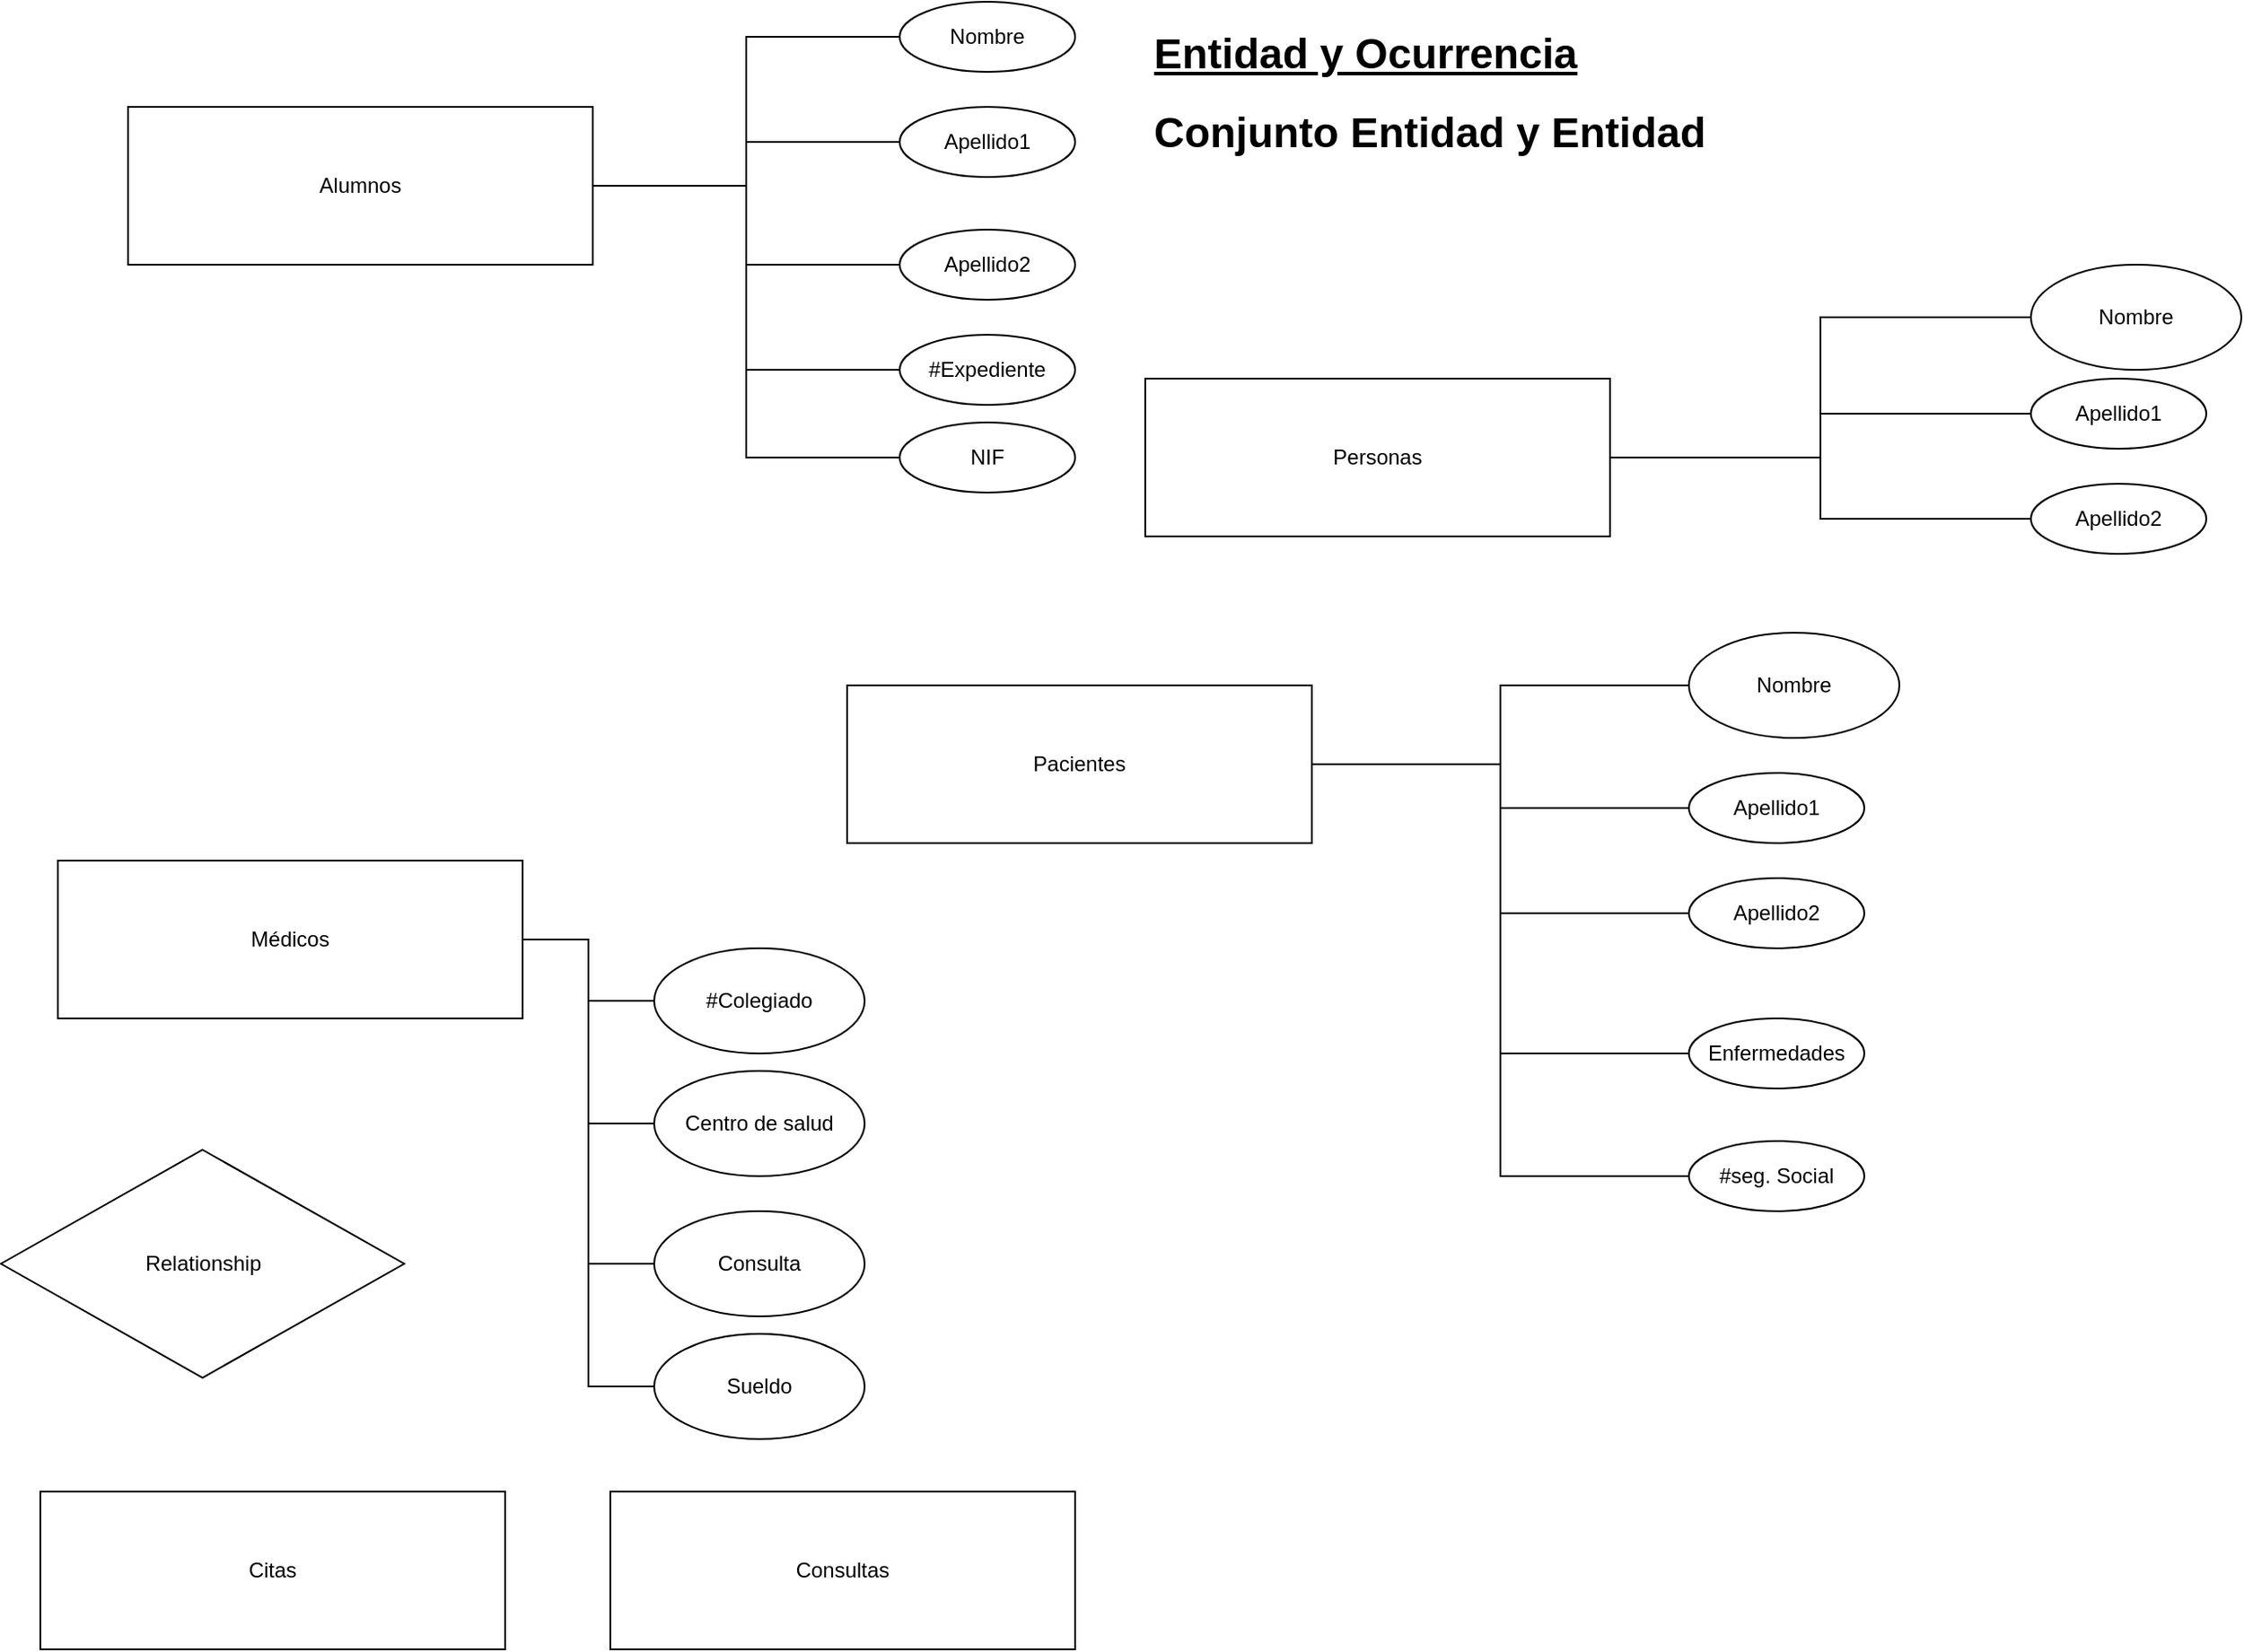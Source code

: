<mxfile version="15.4.3" type="github">
  <diagram id="R2lEEEUBdFMjLlhIrx00" name="Page-1">
    <mxGraphModel dx="2104" dy="791" grid="1" gridSize="10" guides="1" tooltips="1" connect="1" arrows="1" fold="1" page="1" pageScale="1" pageWidth="850" pageHeight="1100" math="0" shadow="0" extFonts="Permanent Marker^https://fonts.googleapis.com/css?family=Permanent+Marker">
      <root>
        <mxCell id="0" />
        <mxCell id="1" parent="0" />
        <mxCell id="BJwRltKRfU0N0JA3AE58-8" style="edgeStyle=orthogonalEdgeStyle;rounded=0;orthogonalLoop=1;jettySize=auto;html=1;entryX=0;entryY=0.5;entryDx=0;entryDy=0;endArrow=none;endFill=0;" edge="1" parent="1" source="BJwRltKRfU0N0JA3AE58-1" target="BJwRltKRfU0N0JA3AE58-6">
          <mxGeometry relative="1" as="geometry" />
        </mxCell>
        <mxCell id="BJwRltKRfU0N0JA3AE58-9" style="edgeStyle=orthogonalEdgeStyle;rounded=0;orthogonalLoop=1;jettySize=auto;html=1;entryX=0;entryY=0.5;entryDx=0;entryDy=0;endArrow=none;endFill=0;" edge="1" parent="1" source="BJwRltKRfU0N0JA3AE58-1" target="BJwRltKRfU0N0JA3AE58-7">
          <mxGeometry relative="1" as="geometry" />
        </mxCell>
        <mxCell id="BJwRltKRfU0N0JA3AE58-11" style="edgeStyle=orthogonalEdgeStyle;rounded=0;orthogonalLoop=1;jettySize=auto;html=1;entryX=0;entryY=0.5;entryDx=0;entryDy=0;endArrow=none;endFill=0;" edge="1" parent="1" source="BJwRltKRfU0N0JA3AE58-1" target="BJwRltKRfU0N0JA3AE58-10">
          <mxGeometry relative="1" as="geometry" />
        </mxCell>
        <mxCell id="BJwRltKRfU0N0JA3AE58-13" style="edgeStyle=orthogonalEdgeStyle;rounded=0;orthogonalLoop=1;jettySize=auto;html=1;entryX=0;entryY=0.5;entryDx=0;entryDy=0;endArrow=none;endFill=0;exitX=1;exitY=0.5;exitDx=0;exitDy=0;" edge="1" parent="1" source="BJwRltKRfU0N0JA3AE58-1" target="BJwRltKRfU0N0JA3AE58-12">
          <mxGeometry relative="1" as="geometry" />
        </mxCell>
        <mxCell id="BJwRltKRfU0N0JA3AE58-1" value="Alumnos" style="whiteSpace=wrap;html=1;align=center;" vertex="1" parent="1">
          <mxGeometry x="-40" y="190" width="265" height="90" as="geometry" />
        </mxCell>
        <mxCell id="BJwRltKRfU0N0JA3AE58-2" value="Relationship" style="shape=rhombus;perimeter=rhombusPerimeter;whiteSpace=wrap;html=1;align=center;" vertex="1" parent="1">
          <mxGeometry x="-112.5" y="785" width="230" height="130" as="geometry" />
        </mxCell>
        <mxCell id="BJwRltKRfU0N0JA3AE58-4" style="edgeStyle=orthogonalEdgeStyle;rounded=0;orthogonalLoop=1;jettySize=auto;html=1;entryX=1;entryY=0.5;entryDx=0;entryDy=0;endArrow=none;endFill=0;" edge="1" parent="1" source="BJwRltKRfU0N0JA3AE58-3" target="BJwRltKRfU0N0JA3AE58-1">
          <mxGeometry relative="1" as="geometry" />
        </mxCell>
        <mxCell id="BJwRltKRfU0N0JA3AE58-3" value="Nombre" style="ellipse;whiteSpace=wrap;html=1;align=center;" vertex="1" parent="1">
          <mxGeometry x="400" y="130" width="100" height="40" as="geometry" />
        </mxCell>
        <mxCell id="BJwRltKRfU0N0JA3AE58-6" value="Apellido1" style="ellipse;whiteSpace=wrap;html=1;align=center;" vertex="1" parent="1">
          <mxGeometry x="400" y="190" width="100" height="40" as="geometry" />
        </mxCell>
        <mxCell id="BJwRltKRfU0N0JA3AE58-7" value="Apellido2" style="ellipse;whiteSpace=wrap;html=1;align=center;" vertex="1" parent="1">
          <mxGeometry x="400" y="260" width="100" height="40" as="geometry" />
        </mxCell>
        <mxCell id="BJwRltKRfU0N0JA3AE58-10" value="#Expediente" style="ellipse;whiteSpace=wrap;html=1;align=center;" vertex="1" parent="1">
          <mxGeometry x="400" y="320" width="100" height="40" as="geometry" />
        </mxCell>
        <mxCell id="BJwRltKRfU0N0JA3AE58-12" value="NIF" style="ellipse;whiteSpace=wrap;html=1;align=center;" vertex="1" parent="1">
          <mxGeometry x="400" y="370" width="100" height="40" as="geometry" />
        </mxCell>
        <mxCell id="BJwRltKRfU0N0JA3AE58-14" value="&lt;h1&gt;&lt;u&gt;Entidad y Ocurrencia&lt;/u&gt;&amp;nbsp;&lt;/h1&gt;&lt;h1&gt;Conjunto Entidad y Entidad&lt;/h1&gt;" style="text;html=1;strokeColor=none;fillColor=none;spacing=5;spacingTop=-20;whiteSpace=wrap;overflow=hidden;rounded=0;" vertex="1" parent="1">
          <mxGeometry x="540" y="140" width="350" height="100" as="geometry" />
        </mxCell>
        <mxCell id="BJwRltKRfU0N0JA3AE58-21" value="" style="edgeStyle=orthogonalEdgeStyle;rounded=0;orthogonalLoop=1;jettySize=auto;html=1;endArrow=none;endFill=0;entryX=0;entryY=0.5;entryDx=0;entryDy=0;exitX=1;exitY=0.5;exitDx=0;exitDy=0;" edge="1" parent="1" source="BJwRltKRfU0N0JA3AE58-45" target="BJwRltKRfU0N0JA3AE58-20">
          <mxGeometry relative="1" as="geometry">
            <mxPoint x="960" y="410" as="sourcePoint" />
          </mxGeometry>
        </mxCell>
        <mxCell id="BJwRltKRfU0N0JA3AE58-24" value="" style="edgeStyle=orthogonalEdgeStyle;rounded=0;orthogonalLoop=1;jettySize=auto;html=1;endArrow=none;endFill=0;entryX=0;entryY=0.5;entryDx=0;entryDy=0;" edge="1" parent="1" source="BJwRltKRfU0N0JA3AE58-15" target="BJwRltKRfU0N0JA3AE58-23">
          <mxGeometry relative="1" as="geometry" />
        </mxCell>
        <mxCell id="BJwRltKRfU0N0JA3AE58-26" style="edgeStyle=orthogonalEdgeStyle;rounded=0;orthogonalLoop=1;jettySize=auto;html=1;entryX=0;entryY=0.5;entryDx=0;entryDy=0;endArrow=none;endFill=0;" edge="1" parent="1" source="BJwRltKRfU0N0JA3AE58-15" target="BJwRltKRfU0N0JA3AE58-25">
          <mxGeometry relative="1" as="geometry" />
        </mxCell>
        <mxCell id="BJwRltKRfU0N0JA3AE58-28" style="edgeStyle=orthogonalEdgeStyle;rounded=0;orthogonalLoop=1;jettySize=auto;html=1;entryX=0;entryY=0.5;entryDx=0;entryDy=0;endArrow=none;endFill=0;" edge="1" parent="1" source="BJwRltKRfU0N0JA3AE58-15" target="BJwRltKRfU0N0JA3AE58-27">
          <mxGeometry relative="1" as="geometry" />
        </mxCell>
        <mxCell id="BJwRltKRfU0N0JA3AE58-30" style="edgeStyle=orthogonalEdgeStyle;rounded=0;orthogonalLoop=1;jettySize=auto;html=1;entryX=0;entryY=0.5;entryDx=0;entryDy=0;endArrow=none;endFill=0;" edge="1" parent="1" source="BJwRltKRfU0N0JA3AE58-15" target="BJwRltKRfU0N0JA3AE58-29">
          <mxGeometry relative="1" as="geometry" />
        </mxCell>
        <mxCell id="BJwRltKRfU0N0JA3AE58-33" style="edgeStyle=orthogonalEdgeStyle;rounded=0;orthogonalLoop=1;jettySize=auto;html=1;entryX=0;entryY=0.5;entryDx=0;entryDy=0;endArrow=none;endFill=0;exitX=1;exitY=0.5;exitDx=0;exitDy=0;" edge="1" parent="1" source="BJwRltKRfU0N0JA3AE58-45" target="BJwRltKRfU0N0JA3AE58-31">
          <mxGeometry relative="1" as="geometry">
            <mxPoint x="960" y="410" as="sourcePoint" />
          </mxGeometry>
        </mxCell>
        <mxCell id="BJwRltKRfU0N0JA3AE58-34" style="edgeStyle=orthogonalEdgeStyle;rounded=0;orthogonalLoop=1;jettySize=auto;html=1;entryX=0;entryY=0.5;entryDx=0;entryDy=0;endArrow=none;endFill=0;exitX=1;exitY=0.5;exitDx=0;exitDy=0;" edge="1" parent="1" source="BJwRltKRfU0N0JA3AE58-45" target="BJwRltKRfU0N0JA3AE58-32">
          <mxGeometry relative="1" as="geometry">
            <mxPoint x="960" y="410" as="sourcePoint" />
          </mxGeometry>
        </mxCell>
        <mxCell id="BJwRltKRfU0N0JA3AE58-15" value="Médicos" style="whiteSpace=wrap;html=1;align=center;" vertex="1" parent="1">
          <mxGeometry x="-80" y="620" width="265" height="90" as="geometry" />
        </mxCell>
        <mxCell id="BJwRltKRfU0N0JA3AE58-38" style="edgeStyle=orthogonalEdgeStyle;rounded=0;orthogonalLoop=1;jettySize=auto;html=1;entryX=0;entryY=0.5;entryDx=0;entryDy=0;endArrow=none;endFill=0;" edge="1" parent="1" source="BJwRltKRfU0N0JA3AE58-16" target="BJwRltKRfU0N0JA3AE58-35">
          <mxGeometry relative="1" as="geometry" />
        </mxCell>
        <mxCell id="BJwRltKRfU0N0JA3AE58-39" style="edgeStyle=orthogonalEdgeStyle;rounded=0;orthogonalLoop=1;jettySize=auto;html=1;entryX=0;entryY=0.5;entryDx=0;entryDy=0;endArrow=none;endFill=0;" edge="1" parent="1" source="BJwRltKRfU0N0JA3AE58-16" target="BJwRltKRfU0N0JA3AE58-36">
          <mxGeometry relative="1" as="geometry" />
        </mxCell>
        <mxCell id="BJwRltKRfU0N0JA3AE58-40" style="edgeStyle=orthogonalEdgeStyle;rounded=0;orthogonalLoop=1;jettySize=auto;html=1;entryX=0;entryY=0.5;entryDx=0;entryDy=0;endArrow=none;endFill=0;" edge="1" parent="1" source="BJwRltKRfU0N0JA3AE58-16" target="BJwRltKRfU0N0JA3AE58-37">
          <mxGeometry relative="1" as="geometry" />
        </mxCell>
        <mxCell id="BJwRltKRfU0N0JA3AE58-42" style="edgeStyle=orthogonalEdgeStyle;rounded=0;orthogonalLoop=1;jettySize=auto;html=1;entryX=0;entryY=0.5;entryDx=0;entryDy=0;endArrow=none;endFill=0;" edge="1" parent="1" source="BJwRltKRfU0N0JA3AE58-16" target="BJwRltKRfU0N0JA3AE58-41">
          <mxGeometry relative="1" as="geometry" />
        </mxCell>
        <mxCell id="BJwRltKRfU0N0JA3AE58-16" value="Pacientes" style="whiteSpace=wrap;html=1;align=center;" vertex="1" parent="1">
          <mxGeometry x="370" y="520" width="265" height="90" as="geometry" />
        </mxCell>
        <mxCell id="BJwRltKRfU0N0JA3AE58-17" value="Citas" style="whiteSpace=wrap;html=1;align=center;" vertex="1" parent="1">
          <mxGeometry x="-90" y="980" width="265" height="90" as="geometry" />
        </mxCell>
        <mxCell id="BJwRltKRfU0N0JA3AE58-18" value="Consultas" style="whiteSpace=wrap;html=1;align=center;" vertex="1" parent="1">
          <mxGeometry x="235" y="980" width="265" height="90" as="geometry" />
        </mxCell>
        <mxCell id="BJwRltKRfU0N0JA3AE58-20" value="Nombre" style="ellipse;whiteSpace=wrap;html=1;" vertex="1" parent="1">
          <mxGeometry x="1045" y="280" width="120" height="60" as="geometry" />
        </mxCell>
        <mxCell id="BJwRltKRfU0N0JA3AE58-23" value="#Colegiado" style="ellipse;whiteSpace=wrap;html=1;" vertex="1" parent="1">
          <mxGeometry x="260" y="670" width="120" height="60" as="geometry" />
        </mxCell>
        <mxCell id="BJwRltKRfU0N0JA3AE58-25" value="Centro de salud" style="ellipse;whiteSpace=wrap;html=1;" vertex="1" parent="1">
          <mxGeometry x="260" y="740" width="120" height="60" as="geometry" />
        </mxCell>
        <mxCell id="BJwRltKRfU0N0JA3AE58-27" value="Consulta" style="ellipse;whiteSpace=wrap;html=1;" vertex="1" parent="1">
          <mxGeometry x="260" y="820" width="120" height="60" as="geometry" />
        </mxCell>
        <mxCell id="BJwRltKRfU0N0JA3AE58-29" value="Sueldo" style="ellipse;whiteSpace=wrap;html=1;" vertex="1" parent="1">
          <mxGeometry x="260" y="890" width="120" height="60" as="geometry" />
        </mxCell>
        <mxCell id="BJwRltKRfU0N0JA3AE58-31" value="Apellido1" style="ellipse;whiteSpace=wrap;html=1;align=center;" vertex="1" parent="1">
          <mxGeometry x="1045" y="345" width="100" height="40" as="geometry" />
        </mxCell>
        <mxCell id="BJwRltKRfU0N0JA3AE58-32" value="Apellido2" style="ellipse;whiteSpace=wrap;html=1;align=center;" vertex="1" parent="1">
          <mxGeometry x="1045" y="405" width="100" height="40" as="geometry" />
        </mxCell>
        <mxCell id="BJwRltKRfU0N0JA3AE58-35" value="Nombre" style="ellipse;whiteSpace=wrap;html=1;" vertex="1" parent="1">
          <mxGeometry x="850" y="490" width="120" height="60" as="geometry" />
        </mxCell>
        <mxCell id="BJwRltKRfU0N0JA3AE58-36" value="Apellido1" style="ellipse;whiteSpace=wrap;html=1;align=center;" vertex="1" parent="1">
          <mxGeometry x="850" y="570" width="100" height="40" as="geometry" />
        </mxCell>
        <mxCell id="BJwRltKRfU0N0JA3AE58-37" value="Apellido2" style="ellipse;whiteSpace=wrap;html=1;align=center;" vertex="1" parent="1">
          <mxGeometry x="850" y="630" width="100" height="40" as="geometry" />
        </mxCell>
        <mxCell id="BJwRltKRfU0N0JA3AE58-41" value="Enfermedades" style="ellipse;whiteSpace=wrap;html=1;align=center;" vertex="1" parent="1">
          <mxGeometry x="850" y="710" width="100" height="40" as="geometry" />
        </mxCell>
        <mxCell id="BJwRltKRfU0N0JA3AE58-43" value="#seg. Social" style="ellipse;whiteSpace=wrap;html=1;align=center;" vertex="1" parent="1">
          <mxGeometry x="850" y="780" width="100" height="40" as="geometry" />
        </mxCell>
        <mxCell id="BJwRltKRfU0N0JA3AE58-45" value="Personas" style="whiteSpace=wrap;html=1;align=center;" vertex="1" parent="1">
          <mxGeometry x="540" y="345" width="265" height="90" as="geometry" />
        </mxCell>
        <mxCell id="BJwRltKRfU0N0JA3AE58-46" style="edgeStyle=orthogonalEdgeStyle;rounded=0;orthogonalLoop=1;jettySize=auto;html=1;entryX=0;entryY=0.5;entryDx=0;entryDy=0;endArrow=none;endFill=0;exitX=1;exitY=0.5;exitDx=0;exitDy=0;" edge="1" parent="1" source="BJwRltKRfU0N0JA3AE58-16" target="BJwRltKRfU0N0JA3AE58-43">
          <mxGeometry relative="1" as="geometry">
            <mxPoint x="615" y="625" as="sourcePoint" />
            <mxPoint x="850.0" y="770" as="targetPoint" />
          </mxGeometry>
        </mxCell>
      </root>
    </mxGraphModel>
  </diagram>
</mxfile>
